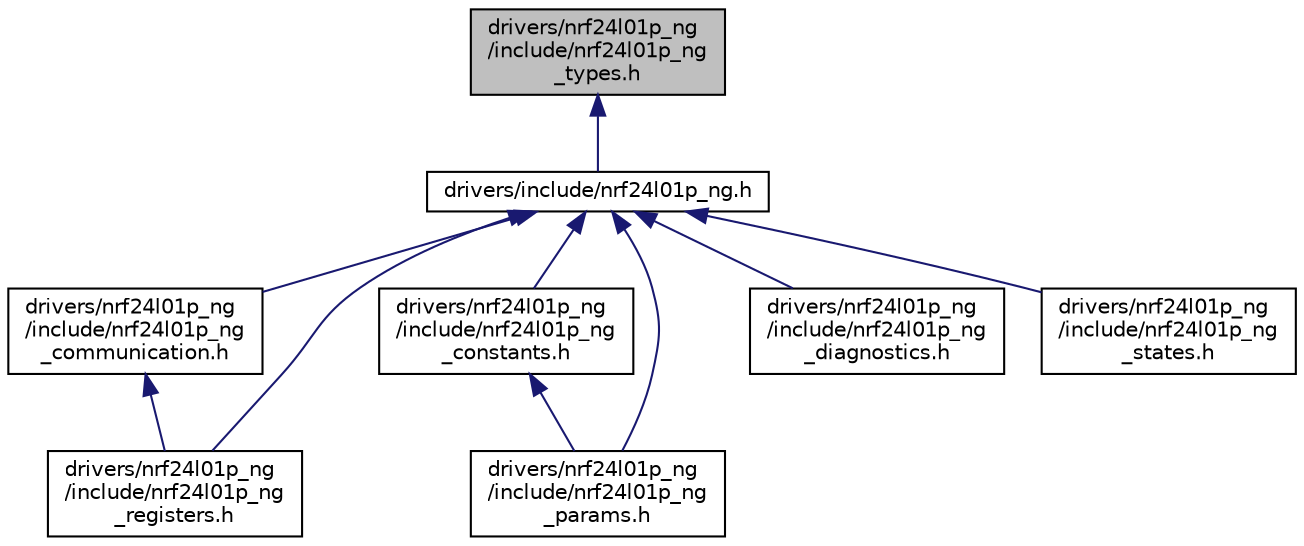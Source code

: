 digraph "drivers/nrf24l01p_ng/include/nrf24l01p_ng_types.h"
{
 // LATEX_PDF_SIZE
  edge [fontname="Helvetica",fontsize="10",labelfontname="Helvetica",labelfontsize="10"];
  node [fontname="Helvetica",fontsize="10",shape=record];
  Node1 [label="drivers/nrf24l01p_ng\l/include/nrf24l01p_ng\l_types.h",height=0.2,width=0.4,color="black", fillcolor="grey75", style="filled", fontcolor="black",tooltip="Definitions of user visible types for the NRF24L01+ (NG) device driver."];
  Node1 -> Node2 [dir="back",color="midnightblue",fontsize="10",style="solid",fontname="Helvetica"];
  Node2 [label="drivers/include/nrf24l01p_ng.h",height=0.2,width=0.4,color="black", fillcolor="white", style="filled",URL="$nrf24l01p__ng_8h.html",tooltip="Public interface for NRF24L01+ (NG) devices."];
  Node2 -> Node3 [dir="back",color="midnightblue",fontsize="10",style="solid",fontname="Helvetica"];
  Node3 [label="drivers/nrf24l01p_ng\l/include/nrf24l01p_ng\l_communication.h",height=0.2,width=0.4,color="black", fillcolor="white", style="filled",URL="$nrf24l01p__ng__communication_8h.html",tooltip="Functions to communicate with the NRF24L01+ (NG) transceiver via SPI."];
  Node3 -> Node4 [dir="back",color="midnightblue",fontsize="10",style="solid",fontname="Helvetica"];
  Node4 [label="drivers/nrf24l01p_ng\l/include/nrf24l01p_ng\l_registers.h",height=0.2,width=0.4,color="black", fillcolor="white", style="filled",URL="$nrf24l01p__ng__registers_8h.html",tooltip="Register map of NRF24L01+ (NG) devices."];
  Node2 -> Node5 [dir="back",color="midnightblue",fontsize="10",style="solid",fontname="Helvetica"];
  Node5 [label="drivers/nrf24l01p_ng\l/include/nrf24l01p_ng\l_constants.h",height=0.2,width=0.4,color="black", fillcolor="white", style="filled",URL="$nrf24l01p__ng__constants_8h.html",tooltip="Constants from the datasheet of the NRF24L01+ (NG) transceiver."];
  Node5 -> Node6 [dir="back",color="midnightblue",fontsize="10",style="solid",fontname="Helvetica"];
  Node6 [label="drivers/nrf24l01p_ng\l/include/nrf24l01p_ng\l_params.h",height=0.2,width=0.4,color="black", fillcolor="white", style="filled",URL="$nrf24l01p__ng__params_8h.html",tooltip="Board specific configuration for all NRF24L01+ (NG) devices."];
  Node2 -> Node7 [dir="back",color="midnightblue",fontsize="10",style="solid",fontname="Helvetica"];
  Node7 [label="drivers/nrf24l01p_ng\l/include/nrf24l01p_ng\l_diagnostics.h",height=0.2,width=0.4,color="black", fillcolor="white", style="filled",URL="$nrf24l01p__ng__diagnostics_8h.html",tooltip="Functions to print NRF24L01+ (NG) debug information."];
  Node2 -> Node6 [dir="back",color="midnightblue",fontsize="10",style="solid",fontname="Helvetica"];
  Node2 -> Node4 [dir="back",color="midnightblue",fontsize="10",style="solid",fontname="Helvetica"];
  Node2 -> Node8 [dir="back",color="midnightblue",fontsize="10",style="solid",fontname="Helvetica"];
  Node8 [label="drivers/nrf24l01p_ng\l/include/nrf24l01p_ng\l_states.h",height=0.2,width=0.4,color="black", fillcolor="white", style="filled",URL="$nrf24l01p__ng__states_8h.html",tooltip="Operation states of NRF24L01+ (NG) devices."];
}
